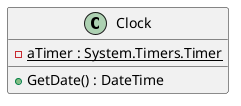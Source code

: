 @startuml
class Clock {
    - {static} aTimer : System.Timers.Timer
    + GetDate() : DateTime
}
@enduml
